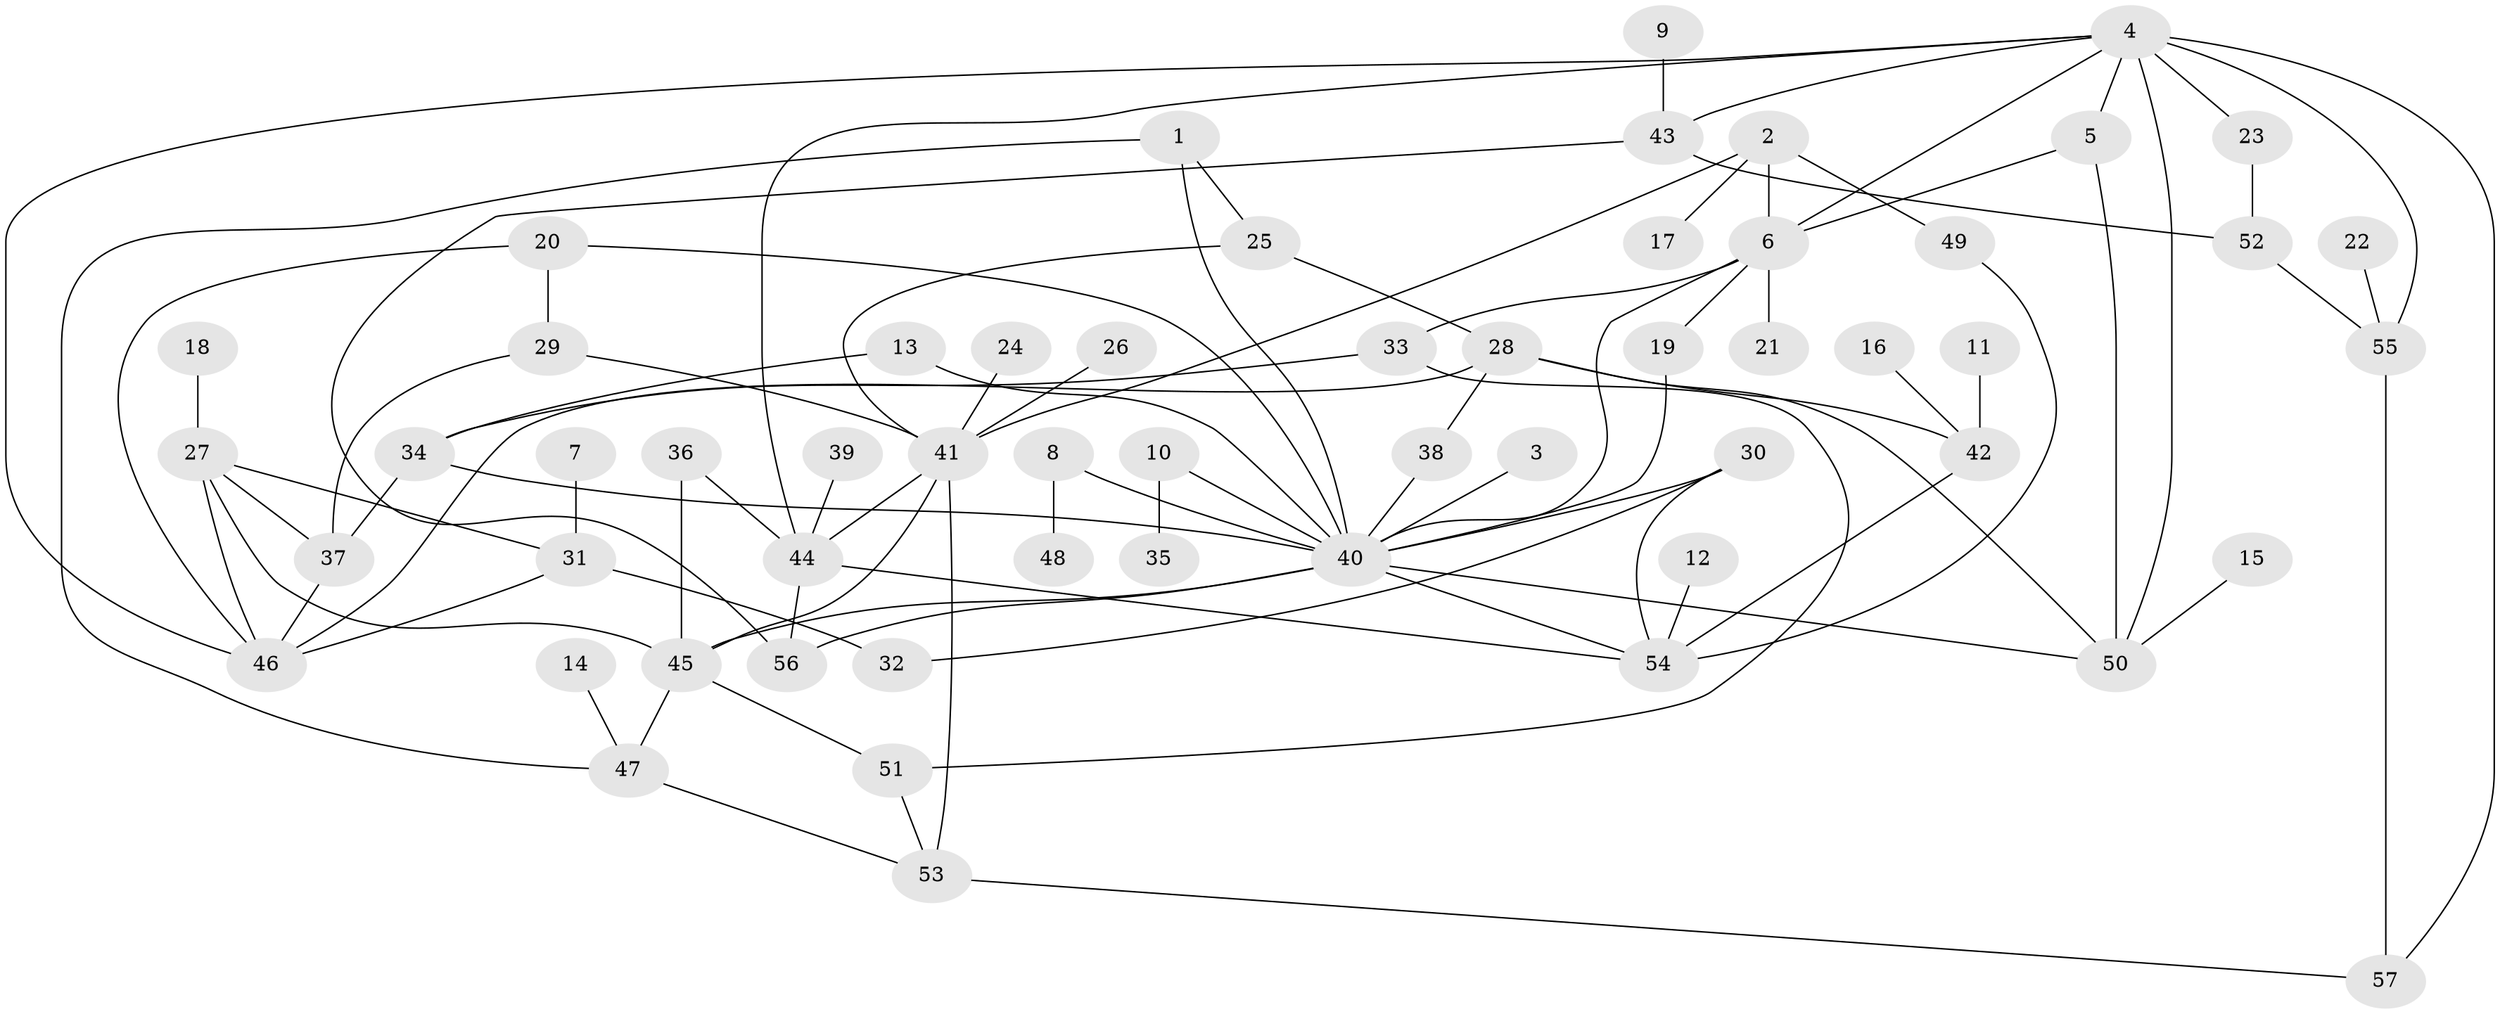 // original degree distribution, {7: 0.017543859649122806, 6: 0.043859649122807015, 3: 0.21052631578947367, 4: 0.07017543859649122, 9: 0.008771929824561403, 5: 0.07894736842105263, 1: 0.2807017543859649, 2: 0.2894736842105263}
// Generated by graph-tools (version 1.1) at 2025/25/03/09/25 03:25:34]
// undirected, 57 vertices, 91 edges
graph export_dot {
graph [start="1"]
  node [color=gray90,style=filled];
  1;
  2;
  3;
  4;
  5;
  6;
  7;
  8;
  9;
  10;
  11;
  12;
  13;
  14;
  15;
  16;
  17;
  18;
  19;
  20;
  21;
  22;
  23;
  24;
  25;
  26;
  27;
  28;
  29;
  30;
  31;
  32;
  33;
  34;
  35;
  36;
  37;
  38;
  39;
  40;
  41;
  42;
  43;
  44;
  45;
  46;
  47;
  48;
  49;
  50;
  51;
  52;
  53;
  54;
  55;
  56;
  57;
  1 -- 25 [weight=1.0];
  1 -- 40 [weight=1.0];
  1 -- 47 [weight=1.0];
  2 -- 6 [weight=1.0];
  2 -- 17 [weight=1.0];
  2 -- 41 [weight=1.0];
  2 -- 49 [weight=1.0];
  3 -- 40 [weight=1.0];
  4 -- 5 [weight=1.0];
  4 -- 6 [weight=1.0];
  4 -- 23 [weight=1.0];
  4 -- 43 [weight=1.0];
  4 -- 44 [weight=1.0];
  4 -- 46 [weight=1.0];
  4 -- 50 [weight=1.0];
  4 -- 55 [weight=2.0];
  4 -- 57 [weight=1.0];
  5 -- 6 [weight=1.0];
  5 -- 50 [weight=1.0];
  6 -- 19 [weight=1.0];
  6 -- 21 [weight=1.0];
  6 -- 33 [weight=1.0];
  6 -- 40 [weight=1.0];
  7 -- 31 [weight=1.0];
  8 -- 40 [weight=1.0];
  8 -- 48 [weight=1.0];
  9 -- 43 [weight=1.0];
  10 -- 35 [weight=1.0];
  10 -- 40 [weight=1.0];
  11 -- 42 [weight=1.0];
  12 -- 54 [weight=1.0];
  13 -- 34 [weight=1.0];
  13 -- 40 [weight=1.0];
  14 -- 47 [weight=1.0];
  15 -- 50 [weight=1.0];
  16 -- 42 [weight=1.0];
  18 -- 27 [weight=1.0];
  19 -- 40 [weight=1.0];
  20 -- 29 [weight=1.0];
  20 -- 40 [weight=1.0];
  20 -- 46 [weight=1.0];
  22 -- 55 [weight=1.0];
  23 -- 52 [weight=1.0];
  24 -- 41 [weight=1.0];
  25 -- 28 [weight=1.0];
  25 -- 41 [weight=1.0];
  26 -- 41 [weight=1.0];
  27 -- 31 [weight=1.0];
  27 -- 37 [weight=1.0];
  27 -- 45 [weight=1.0];
  27 -- 46 [weight=1.0];
  28 -- 38 [weight=1.0];
  28 -- 42 [weight=1.0];
  28 -- 46 [weight=1.0];
  28 -- 50 [weight=1.0];
  29 -- 37 [weight=1.0];
  29 -- 41 [weight=1.0];
  30 -- 32 [weight=1.0];
  30 -- 40 [weight=1.0];
  30 -- 54 [weight=1.0];
  31 -- 32 [weight=1.0];
  31 -- 46 [weight=1.0];
  33 -- 34 [weight=1.0];
  33 -- 51 [weight=1.0];
  34 -- 37 [weight=2.0];
  34 -- 40 [weight=1.0];
  36 -- 44 [weight=1.0];
  36 -- 45 [weight=1.0];
  37 -- 46 [weight=1.0];
  38 -- 40 [weight=1.0];
  39 -- 44 [weight=1.0];
  40 -- 45 [weight=1.0];
  40 -- 50 [weight=1.0];
  40 -- 54 [weight=1.0];
  40 -- 56 [weight=1.0];
  41 -- 44 [weight=1.0];
  41 -- 45 [weight=1.0];
  41 -- 53 [weight=1.0];
  42 -- 54 [weight=1.0];
  43 -- 52 [weight=1.0];
  43 -- 56 [weight=1.0];
  44 -- 54 [weight=1.0];
  44 -- 56 [weight=1.0];
  45 -- 47 [weight=1.0];
  45 -- 51 [weight=1.0];
  47 -- 53 [weight=1.0];
  49 -- 54 [weight=1.0];
  51 -- 53 [weight=1.0];
  52 -- 55 [weight=1.0];
  53 -- 57 [weight=1.0];
  55 -- 57 [weight=1.0];
}
